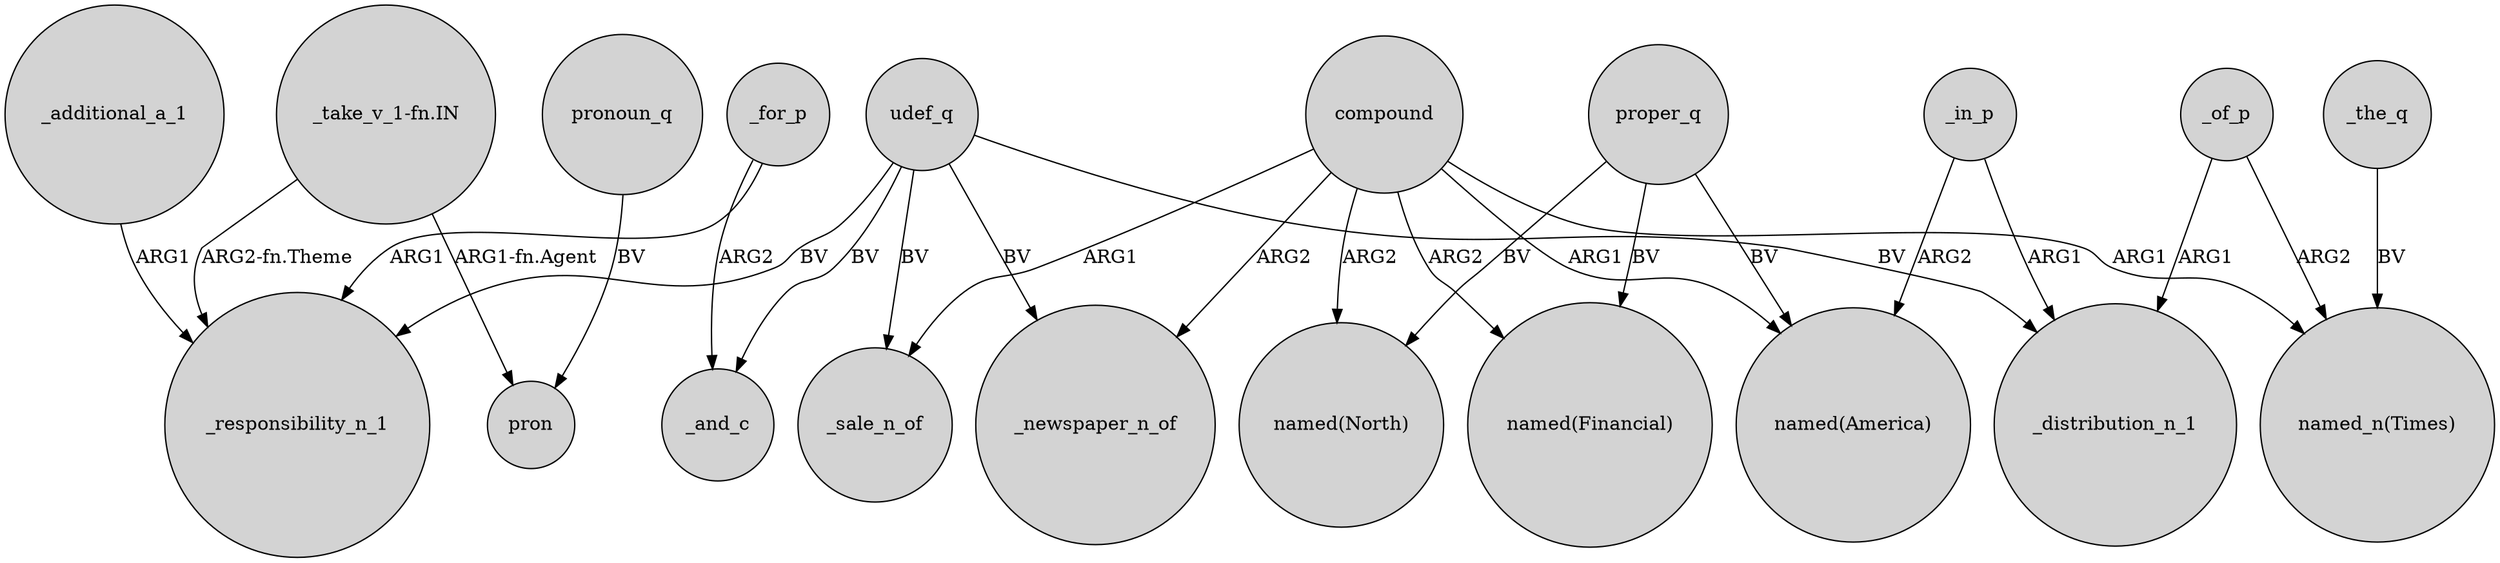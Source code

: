 digraph {
	node [shape=circle style=filled]
	udef_q -> _responsibility_n_1 [label=BV]
	compound -> "named(North)" [label=ARG2]
	proper_q -> "named(North)" [label=BV]
	"_take_v_1-fn.IN" -> _responsibility_n_1 [label="ARG2-fn.Theme"]
	udef_q -> _newspaper_n_of [label=BV]
	_of_p -> _distribution_n_1 [label=ARG1]
	compound -> "named(Financial)" [label=ARG2]
	compound -> "named(America)" [label=ARG1]
	udef_q -> _distribution_n_1 [label=BV]
	_for_p -> _and_c [label=ARG2]
	_in_p -> "named(America)" [label=ARG2]
	proper_q -> "named(Financial)" [label=BV]
	pronoun_q -> pron [label=BV]
	_additional_a_1 -> _responsibility_n_1 [label=ARG1]
	"_take_v_1-fn.IN" -> pron [label="ARG1-fn.Agent"]
	compound -> "named_n(Times)" [label=ARG1]
	_of_p -> "named_n(Times)" [label=ARG2]
	udef_q -> _sale_n_of [label=BV]
	_the_q -> "named_n(Times)" [label=BV]
	_for_p -> _responsibility_n_1 [label=ARG1]
	_in_p -> _distribution_n_1 [label=ARG1]
	udef_q -> _and_c [label=BV]
	proper_q -> "named(America)" [label=BV]
	compound -> _sale_n_of [label=ARG1]
	compound -> _newspaper_n_of [label=ARG2]
}
